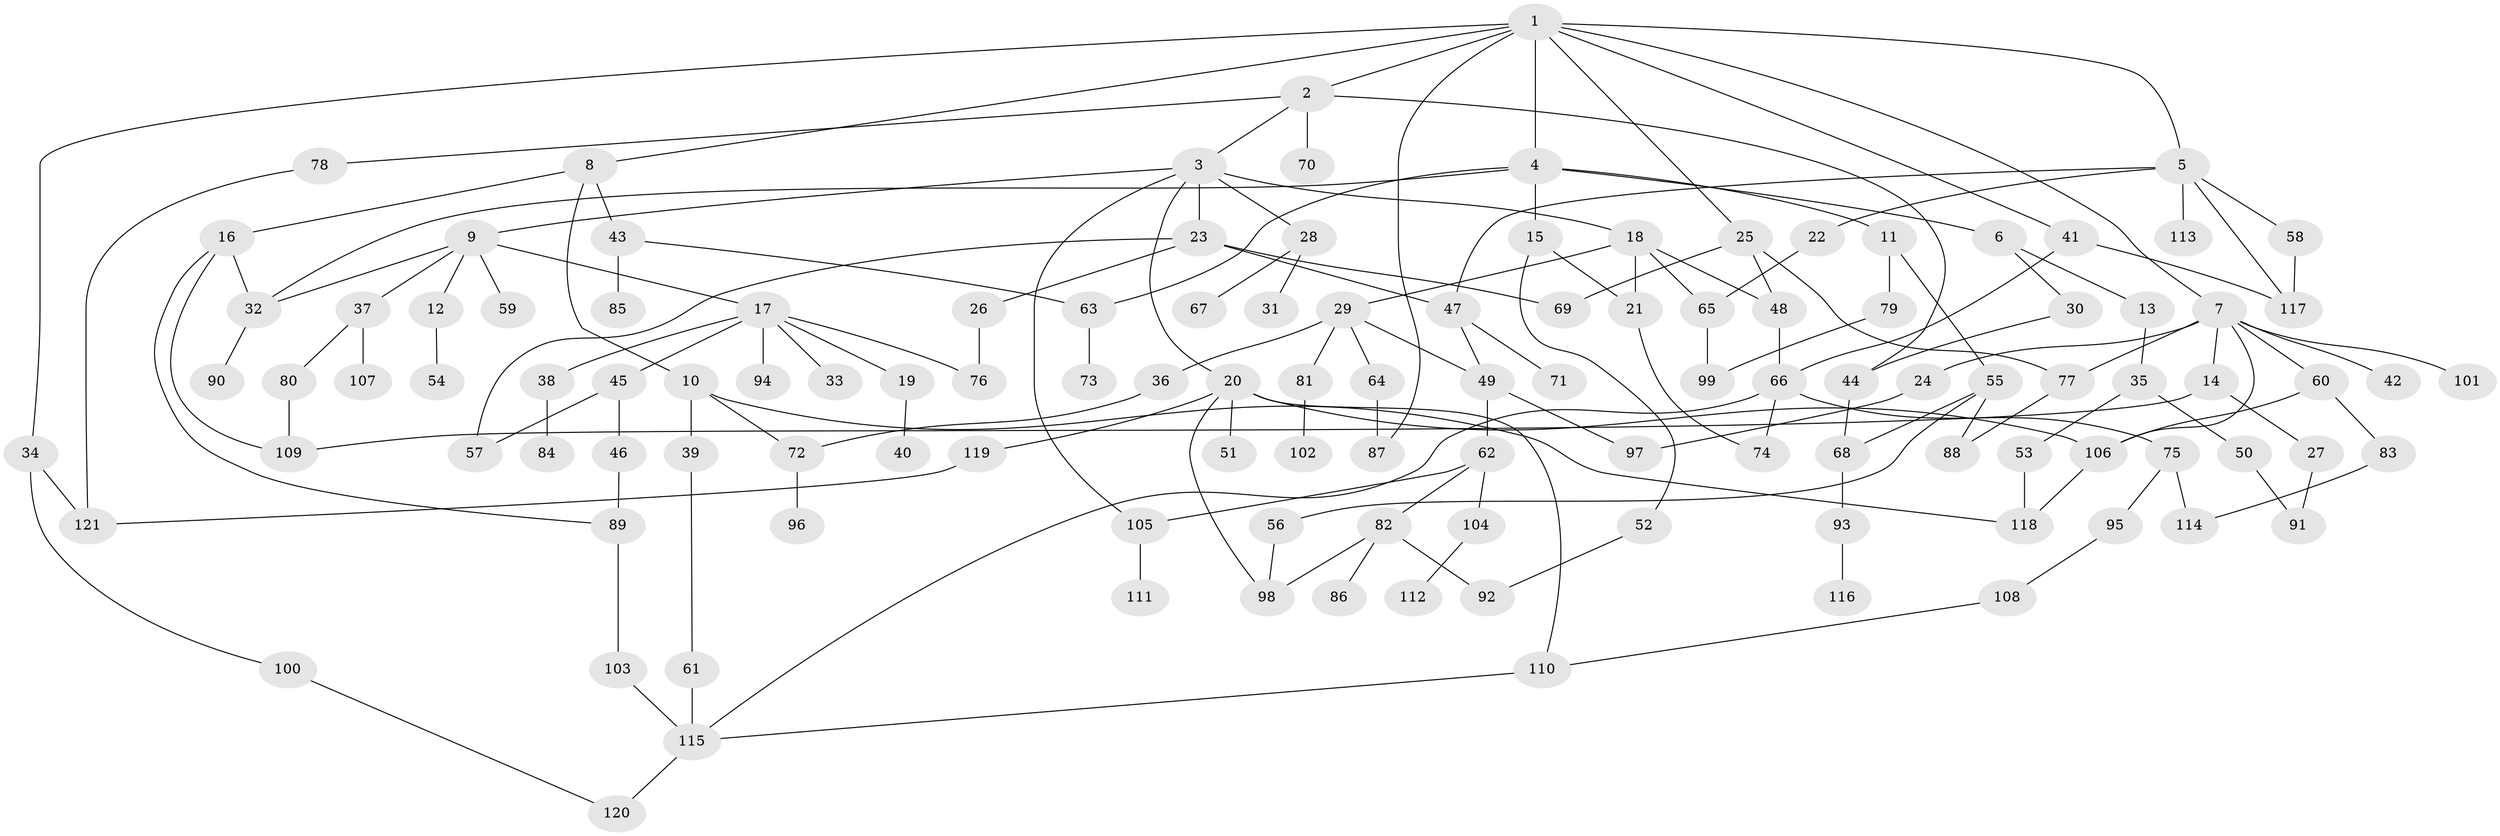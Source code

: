 // Generated by graph-tools (version 1.1) at 2025/25/03/09/25 03:25:30]
// undirected, 121 vertices, 163 edges
graph export_dot {
graph [start="1"]
  node [color=gray90,style=filled];
  1;
  2;
  3;
  4;
  5;
  6;
  7;
  8;
  9;
  10;
  11;
  12;
  13;
  14;
  15;
  16;
  17;
  18;
  19;
  20;
  21;
  22;
  23;
  24;
  25;
  26;
  27;
  28;
  29;
  30;
  31;
  32;
  33;
  34;
  35;
  36;
  37;
  38;
  39;
  40;
  41;
  42;
  43;
  44;
  45;
  46;
  47;
  48;
  49;
  50;
  51;
  52;
  53;
  54;
  55;
  56;
  57;
  58;
  59;
  60;
  61;
  62;
  63;
  64;
  65;
  66;
  67;
  68;
  69;
  70;
  71;
  72;
  73;
  74;
  75;
  76;
  77;
  78;
  79;
  80;
  81;
  82;
  83;
  84;
  85;
  86;
  87;
  88;
  89;
  90;
  91;
  92;
  93;
  94;
  95;
  96;
  97;
  98;
  99;
  100;
  101;
  102;
  103;
  104;
  105;
  106;
  107;
  108;
  109;
  110;
  111;
  112;
  113;
  114;
  115;
  116;
  117;
  118;
  119;
  120;
  121;
  1 -- 2;
  1 -- 4;
  1 -- 5;
  1 -- 7;
  1 -- 8;
  1 -- 25;
  1 -- 34;
  1 -- 41;
  1 -- 87;
  2 -- 3;
  2 -- 44;
  2 -- 70;
  2 -- 78;
  3 -- 9;
  3 -- 18;
  3 -- 20;
  3 -- 23;
  3 -- 28;
  3 -- 105;
  4 -- 6;
  4 -- 11;
  4 -- 15;
  4 -- 63;
  4 -- 32;
  5 -- 22;
  5 -- 58;
  5 -- 113;
  5 -- 117;
  5 -- 47;
  6 -- 13;
  6 -- 30;
  7 -- 14;
  7 -- 24;
  7 -- 42;
  7 -- 60;
  7 -- 101;
  7 -- 106;
  7 -- 77;
  8 -- 10;
  8 -- 16;
  8 -- 43;
  9 -- 12;
  9 -- 17;
  9 -- 37;
  9 -- 59;
  9 -- 32;
  10 -- 39;
  10 -- 118;
  10 -- 72;
  11 -- 55;
  11 -- 79;
  12 -- 54;
  13 -- 35;
  14 -- 27;
  14 -- 109;
  15 -- 52;
  15 -- 21;
  16 -- 32;
  16 -- 89;
  16 -- 109;
  17 -- 19;
  17 -- 33;
  17 -- 38;
  17 -- 45;
  17 -- 76;
  17 -- 94;
  18 -- 21;
  18 -- 29;
  18 -- 48;
  18 -- 65;
  19 -- 40;
  20 -- 51;
  20 -- 98;
  20 -- 106;
  20 -- 110;
  20 -- 119;
  21 -- 74;
  22 -- 65;
  23 -- 26;
  23 -- 47;
  23 -- 69;
  23 -- 57;
  24 -- 97;
  25 -- 77;
  25 -- 69;
  25 -- 48;
  26 -- 76;
  27 -- 91;
  28 -- 31;
  28 -- 67;
  29 -- 36;
  29 -- 49;
  29 -- 64;
  29 -- 81;
  30 -- 44;
  32 -- 90;
  34 -- 100;
  34 -- 121;
  35 -- 50;
  35 -- 53;
  36 -- 72;
  37 -- 80;
  37 -- 107;
  38 -- 84;
  39 -- 61;
  41 -- 66;
  41 -- 117;
  43 -- 85;
  43 -- 63;
  44 -- 68;
  45 -- 46;
  45 -- 57;
  46 -- 89;
  47 -- 71;
  47 -- 49;
  48 -- 66;
  49 -- 62;
  49 -- 97;
  50 -- 91;
  52 -- 92;
  53 -- 118;
  55 -- 56;
  55 -- 88;
  55 -- 68;
  56 -- 98;
  58 -- 117;
  60 -- 83;
  60 -- 106;
  61 -- 115;
  62 -- 82;
  62 -- 104;
  62 -- 105;
  63 -- 73;
  64 -- 87;
  65 -- 99;
  66 -- 75;
  66 -- 74;
  66 -- 115;
  68 -- 93;
  72 -- 96;
  75 -- 95;
  75 -- 114;
  77 -- 88;
  78 -- 121;
  79 -- 99;
  80 -- 109;
  81 -- 102;
  82 -- 86;
  82 -- 98;
  82 -- 92;
  83 -- 114;
  89 -- 103;
  93 -- 116;
  95 -- 108;
  100 -- 120;
  103 -- 115;
  104 -- 112;
  105 -- 111;
  106 -- 118;
  108 -- 110;
  110 -- 115;
  115 -- 120;
  119 -- 121;
}
